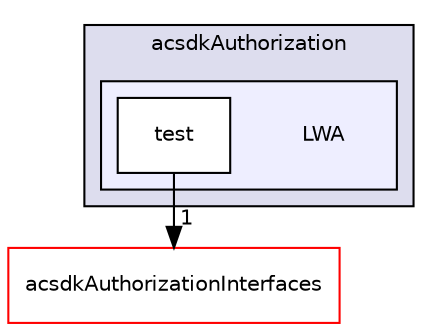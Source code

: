 digraph "/workplace/avs-device-sdk/core/Authorization/acsdkAuthorization/test/include/acsdkAuthorization/LWA" {
  compound=true
  node [ fontsize="10", fontname="Helvetica"];
  edge [ labelfontsize="10", labelfontname="Helvetica"];
  subgraph clusterdir_6bc342063d12188ffeefcb179ff6d03b {
    graph [ bgcolor="#ddddee", pencolor="black", label="acsdkAuthorization" fontname="Helvetica", fontsize="10", URL="dir_6bc342063d12188ffeefcb179ff6d03b.html"]
  subgraph clusterdir_a0308910bff6b742120b3df83f168051 {
    graph [ bgcolor="#eeeeff", pencolor="black", label="" URL="dir_a0308910bff6b742120b3df83f168051.html"];
    dir_a0308910bff6b742120b3df83f168051 [shape=plaintext label="LWA"];
    dir_80d8aa0080687ce3a25ae24a7fdd05e1 [shape=box label="test" color="black" fillcolor="white" style="filled" URL="dir_80d8aa0080687ce3a25ae24a7fdd05e1.html"];
  }
  }
  dir_32ae0c4bcc468b279bfc4fd15a7e63dc [shape=box label="acsdkAuthorizationInterfaces" fillcolor="white" style="filled" color="red" URL="dir_32ae0c4bcc468b279bfc4fd15a7e63dc.html"];
  dir_80d8aa0080687ce3a25ae24a7fdd05e1->dir_32ae0c4bcc468b279bfc4fd15a7e63dc [headlabel="1", labeldistance=1.5 headhref="dir_000603_000604.html"];
}
